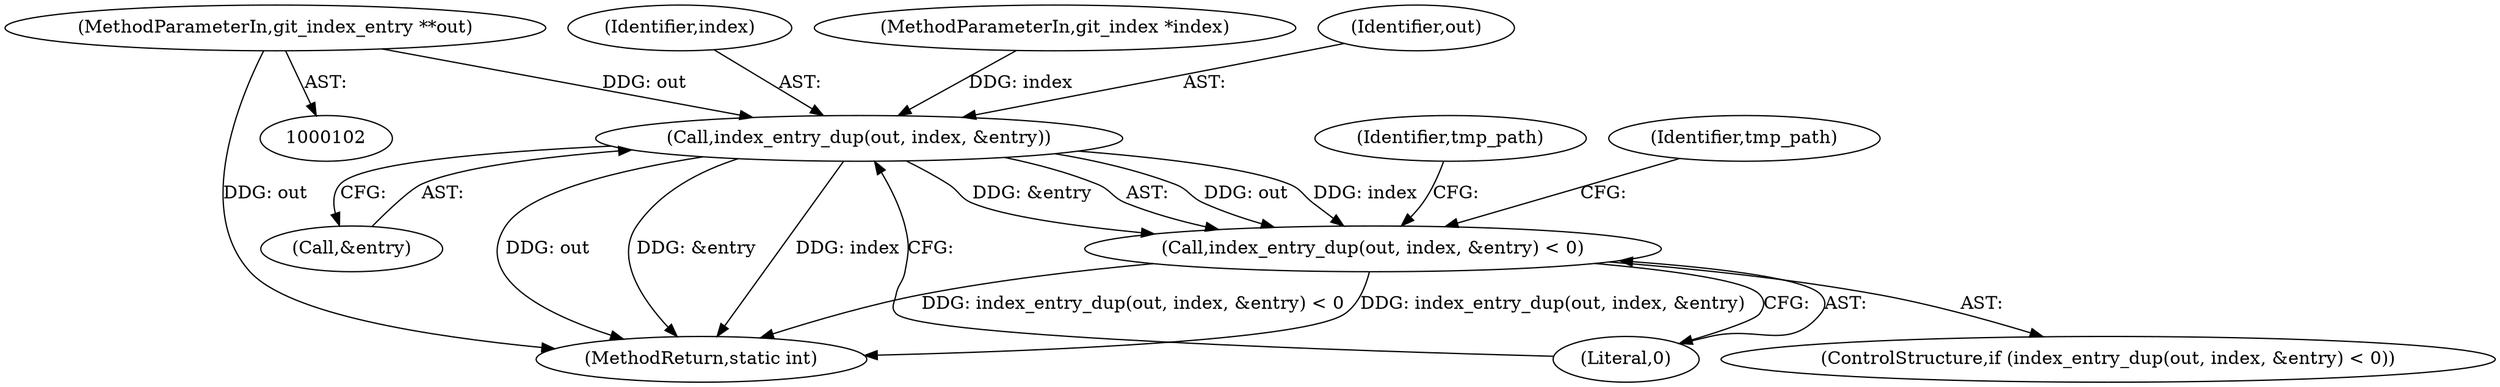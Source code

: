 digraph "0_libgit2_3db1af1f370295ad5355b8f64b865a2a357bcac0@pointer" {
"1000103" [label="(MethodParameterIn,git_index_entry **out)"];
"1000454" [label="(Call,index_entry_dup(out, index, &entry))"];
"1000453" [label="(Call,index_entry_dup(out, index, &entry) < 0)"];
"1000457" [label="(Call,&entry)"];
"1000459" [label="(Literal,0)"];
"1000456" [label="(Identifier,index)"];
"1000105" [label="(MethodParameterIn,git_index *index)"];
"1000474" [label="(MethodReturn,static int)"];
"1000467" [label="(Identifier,tmp_path)"];
"1000453" [label="(Call,index_entry_dup(out, index, &entry) < 0)"];
"1000103" [label="(MethodParameterIn,git_index_entry **out)"];
"1000462" [label="(Identifier,tmp_path)"];
"1000455" [label="(Identifier,out)"];
"1000452" [label="(ControlStructure,if (index_entry_dup(out, index, &entry) < 0))"];
"1000454" [label="(Call,index_entry_dup(out, index, &entry))"];
"1000103" -> "1000102"  [label="AST: "];
"1000103" -> "1000474"  [label="DDG: out"];
"1000103" -> "1000454"  [label="DDG: out"];
"1000454" -> "1000453"  [label="AST: "];
"1000454" -> "1000457"  [label="CFG: "];
"1000455" -> "1000454"  [label="AST: "];
"1000456" -> "1000454"  [label="AST: "];
"1000457" -> "1000454"  [label="AST: "];
"1000459" -> "1000454"  [label="CFG: "];
"1000454" -> "1000474"  [label="DDG: out"];
"1000454" -> "1000474"  [label="DDG: &entry"];
"1000454" -> "1000474"  [label="DDG: index"];
"1000454" -> "1000453"  [label="DDG: out"];
"1000454" -> "1000453"  [label="DDG: index"];
"1000454" -> "1000453"  [label="DDG: &entry"];
"1000105" -> "1000454"  [label="DDG: index"];
"1000453" -> "1000452"  [label="AST: "];
"1000453" -> "1000459"  [label="CFG: "];
"1000459" -> "1000453"  [label="AST: "];
"1000462" -> "1000453"  [label="CFG: "];
"1000467" -> "1000453"  [label="CFG: "];
"1000453" -> "1000474"  [label="DDG: index_entry_dup(out, index, &entry) < 0"];
"1000453" -> "1000474"  [label="DDG: index_entry_dup(out, index, &entry)"];
}
